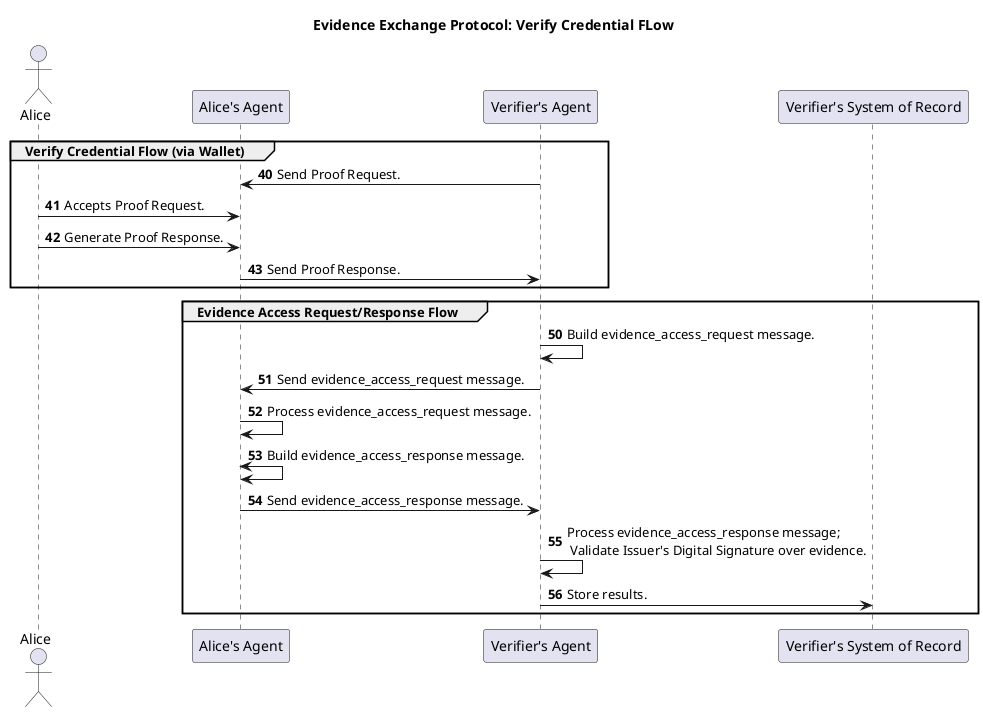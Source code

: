 @startuml

title Evidence Exchange Protocol: Verify Credential FLow

actor PERSON as "Alice"
participant HOLDER as "Alice's Agent"
participant VERIFIER as "Verifier's Agent"
participant VSOR as "Verifier's System of Record"

group Verify Credential Flow (via Wallet)
autonumber 40
VERIFIER->HOLDER: Send Proof Request.
PERSON->HOLDER: Accepts Proof Request.
PERSON->HOLDER: Generate Proof Response.
HOLDER->VERIFIER: Send Proof Response.
end

group Evidence Access Request/Response Flow
autonumber 50
VERIFIER->VERIFIER: Build evidence_access_request message.
VERIFIER->HOLDER: Send evidence_access_request message.
HOLDER->HOLDER: Process evidence_access_request message.
HOLDER<->HOLDER: Build evidence_access_response message.
HOLDER->VERIFIER: Send evidence_access_response message.
VERIFIER->VERIFIER: Process evidence_access_response message;\n Validate Issuer's Digital Signature over evidence.
VERIFIER->VSOR: Store results.
end

@enduml
